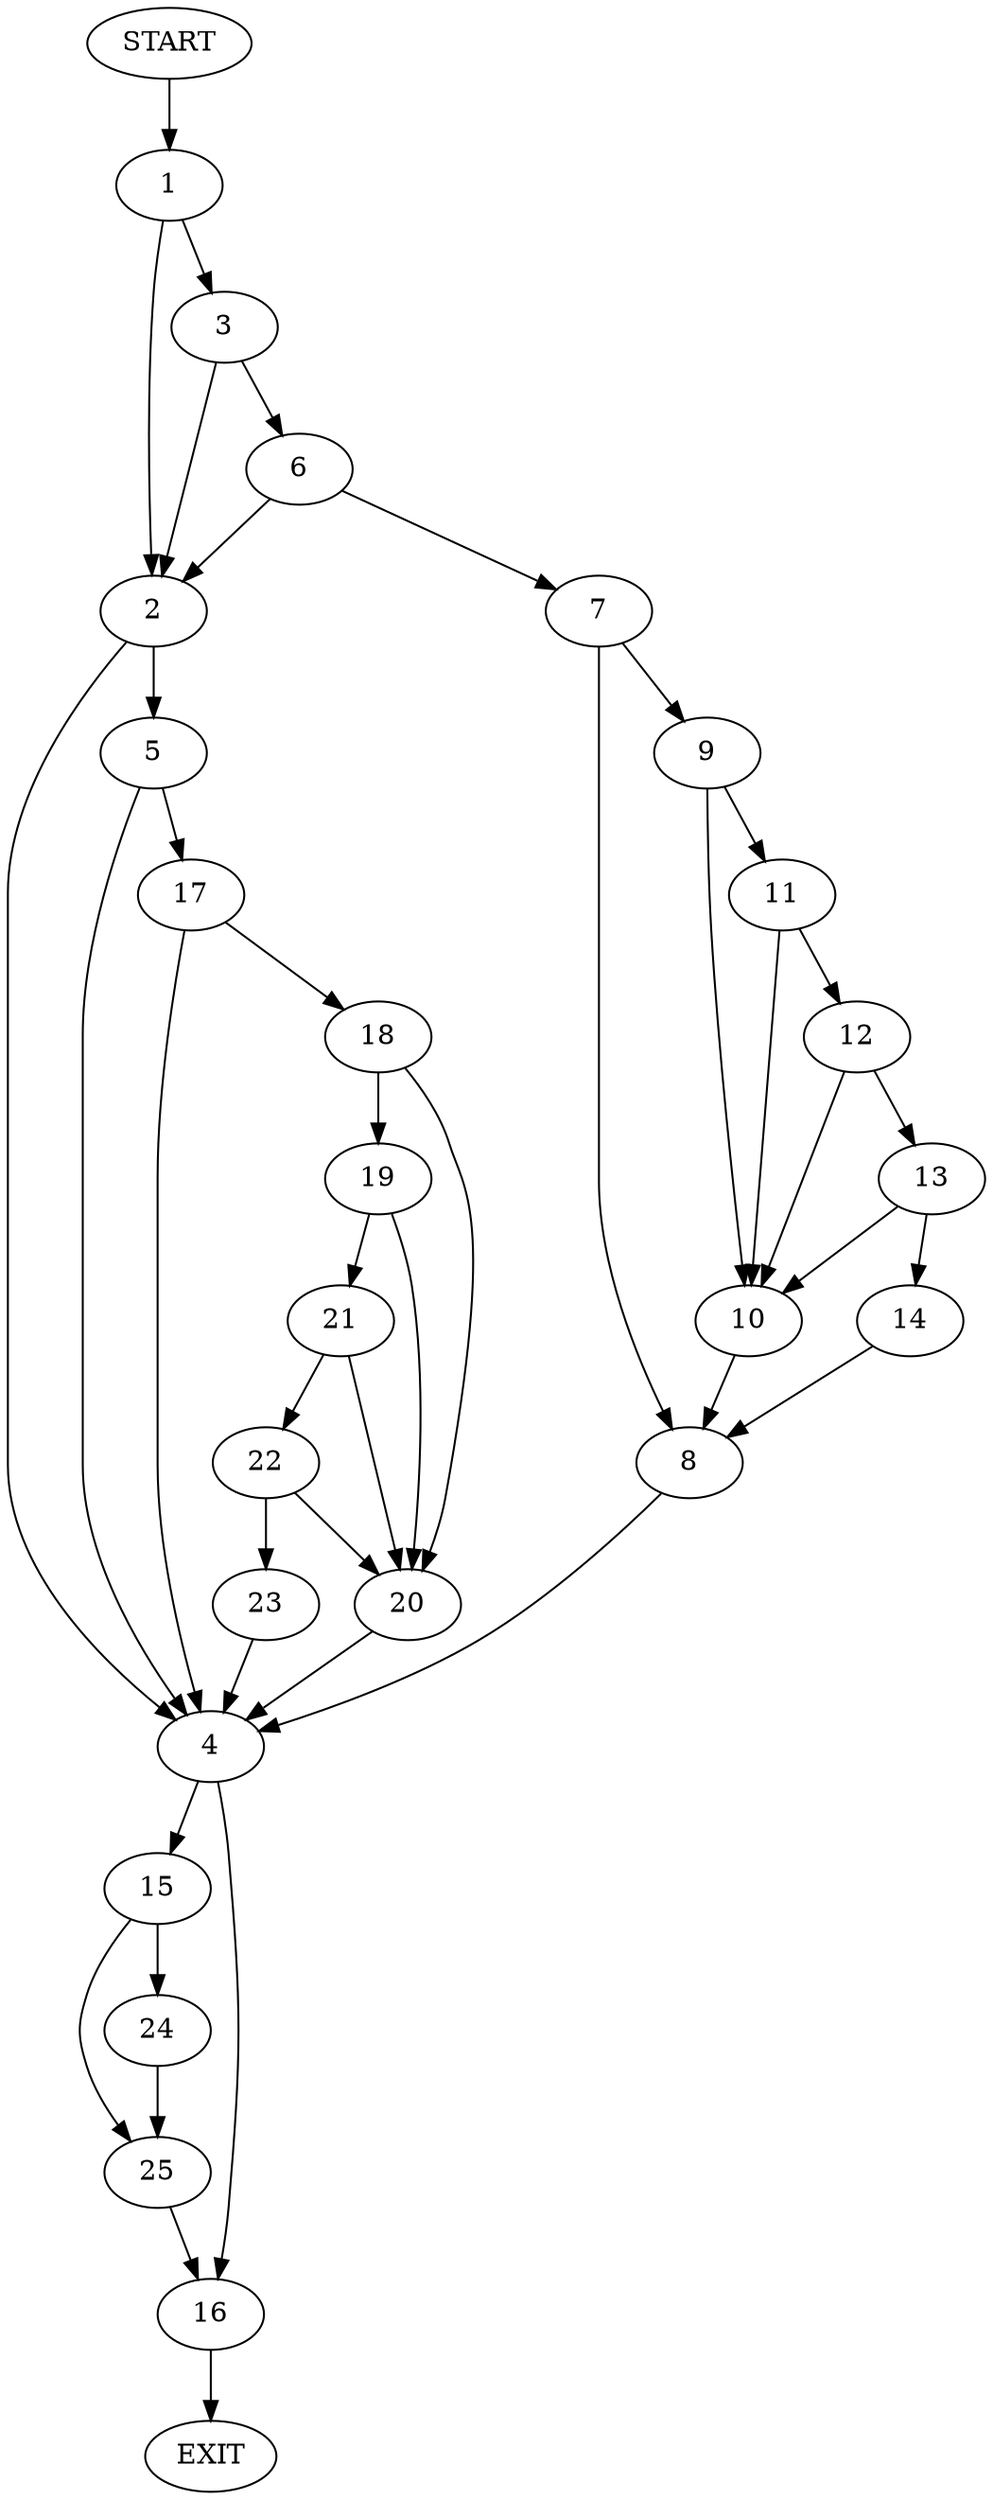 digraph {
0 [label="START"]
26 [label="EXIT"]
0 -> 1
1 -> 2
1 -> 3
2 -> 4
2 -> 5
3 -> 2
3 -> 6
6 -> 2
6 -> 7
7 -> 8
7 -> 9
9 -> 10
9 -> 11
8 -> 4
10 -> 8
11 -> 12
11 -> 10
12 -> 13
12 -> 10
13 -> 14
13 -> 10
14 -> 8
4 -> 15
4 -> 16
5 -> 4
5 -> 17
17 -> 4
17 -> 18
18 -> 19
18 -> 20
19 -> 20
19 -> 21
20 -> 4
21 -> 22
21 -> 20
22 -> 23
22 -> 20
23 -> 4
16 -> 26
15 -> 24
15 -> 25
25 -> 16
24 -> 25
}
